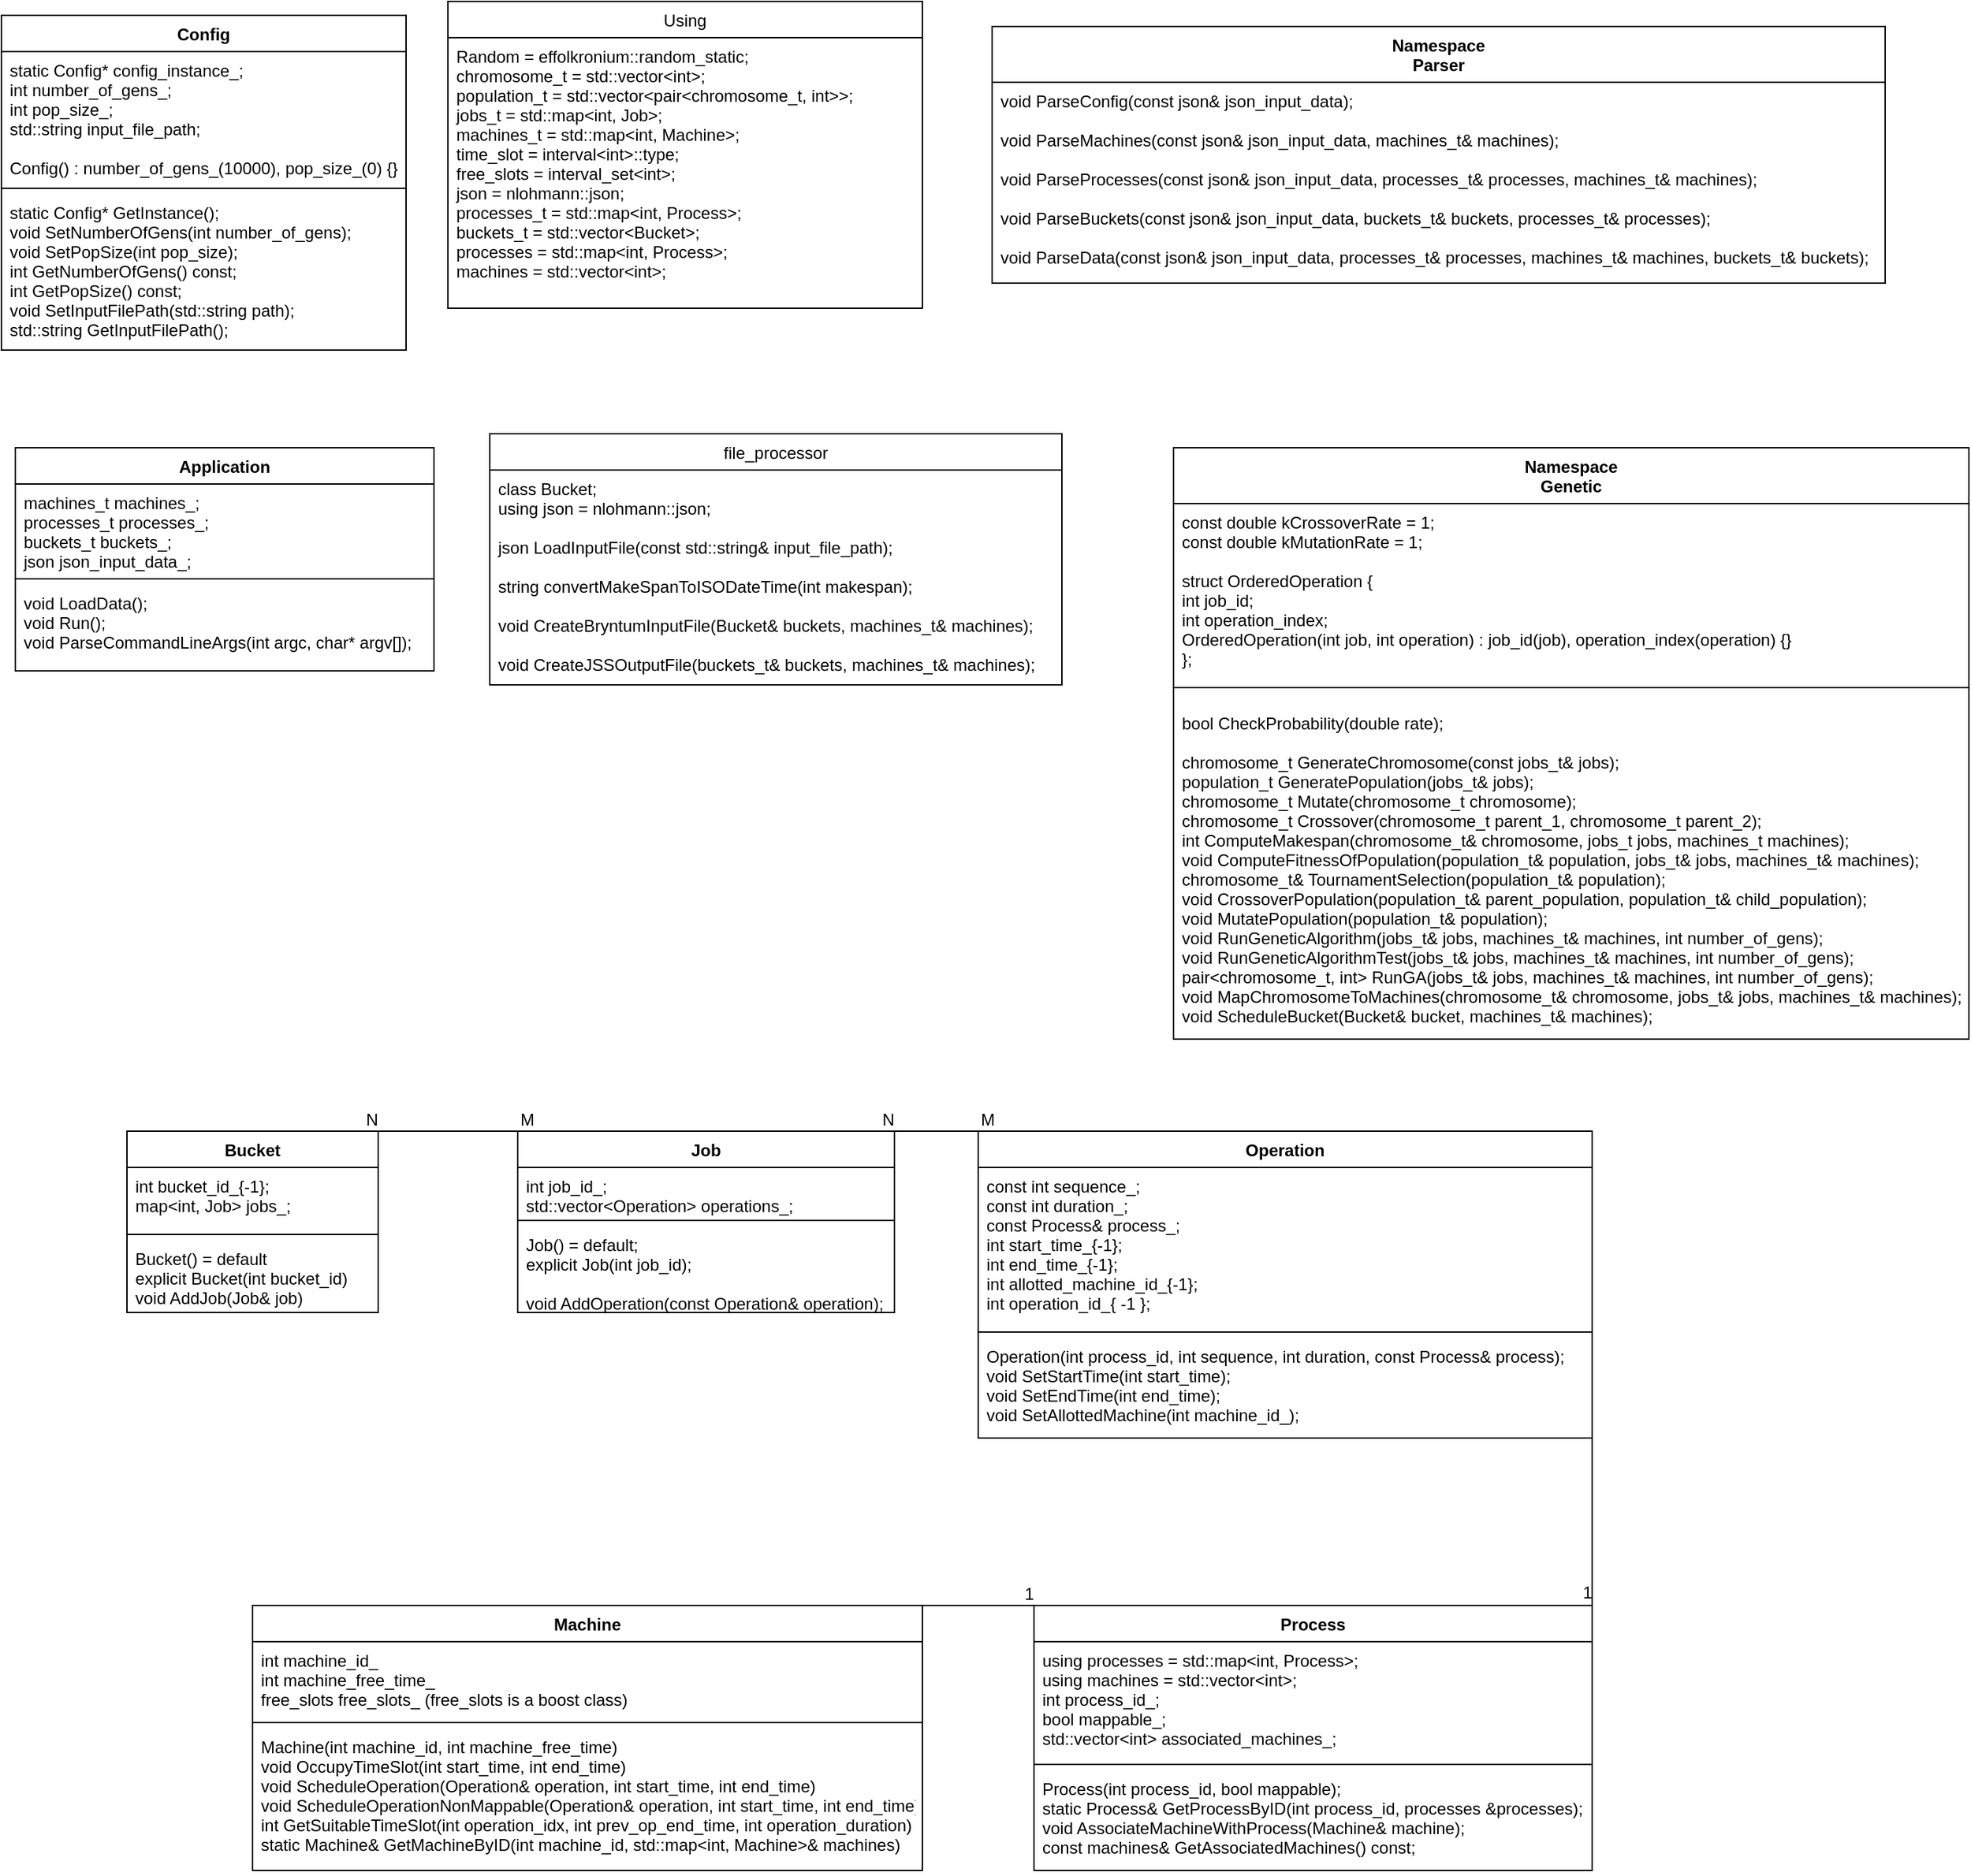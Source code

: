 <mxfile version="20.2.7" type="github">
  <diagram name="Page-1" id="b5b7bab2-c9e2-2cf4-8b2a-24fd1a2a6d21">
    <mxGraphModel dx="2480" dy="1394" grid="1" gridSize="10" guides="1" tooltips="1" connect="1" arrows="1" fold="1" page="1" pageScale="1" pageWidth="3300" pageHeight="4681" background="none" math="0" shadow="0">
      <root>
        <mxCell id="0" />
        <mxCell id="1" parent="0" />
        <mxCell id="xL0LI_DuVyFmDKx2Fw36-1" value="Machine&#xa;" style="swimlane;fontStyle=1;align=center;verticalAlign=top;childLayout=stackLayout;horizontal=1;startSize=26;horizontalStack=0;resizeParent=1;resizeParentMax=0;resizeLast=0;collapsible=1;marginBottom=0;" parent="1" vertex="1">
          <mxGeometry x="250" y="1150" width="480" height="190" as="geometry" />
        </mxCell>
        <mxCell id="xL0LI_DuVyFmDKx2Fw36-2" value="int machine_id_&#xa; int machine_free_time_&#xa; free_slots free_slots_ (free_slots is a boost class)" style="text;strokeColor=none;fillColor=none;align=left;verticalAlign=top;spacingLeft=4;spacingRight=4;overflow=hidden;rotatable=0;points=[[0,0.5],[1,0.5]];portConstraint=eastwest;" parent="xL0LI_DuVyFmDKx2Fw36-1" vertex="1">
          <mxGeometry y="26" width="480" height="54" as="geometry" />
        </mxCell>
        <mxCell id="xL0LI_DuVyFmDKx2Fw36-3" value="" style="line;strokeWidth=1;fillColor=none;align=left;verticalAlign=middle;spacingTop=-1;spacingLeft=3;spacingRight=3;rotatable=0;labelPosition=right;points=[];portConstraint=eastwest;" parent="xL0LI_DuVyFmDKx2Fw36-1" vertex="1">
          <mxGeometry y="80" width="480" height="8" as="geometry" />
        </mxCell>
        <mxCell id="xL0LI_DuVyFmDKx2Fw36-4" value="Machine(int machine_id, int machine_free_time)&#xa; void OccupyTimeSlot(int start_time, int end_time)&#xa; void ScheduleOperation(Operation&amp; operation, int start_time, int end_time)&#xa; void ScheduleOperationNonMappable(Operation&amp; operation, int start_time, int end_time)&#xa; int GetSuitableTimeSlot(int operation_idx, int prev_op_end_time, int operation_duration)&#xa; static Machine&amp; GetMachineByID(int machine_id, std::map&lt;int, Machine&gt;&amp; machines)" style="text;strokeColor=none;fillColor=none;align=left;verticalAlign=top;spacingLeft=4;spacingRight=4;overflow=hidden;rotatable=0;points=[[0,0.5],[1,0.5]];portConstraint=eastwest;" parent="xL0LI_DuVyFmDKx2Fw36-1" vertex="1">
          <mxGeometry y="88" width="480" height="102" as="geometry" />
        </mxCell>
        <mxCell id="xL0LI_DuVyFmDKx2Fw36-5" value="Operation" style="swimlane;fontStyle=1;align=center;verticalAlign=top;childLayout=stackLayout;horizontal=1;startSize=26;horizontalStack=0;resizeParent=1;resizeParentMax=0;resizeLast=0;collapsible=1;marginBottom=0;" parent="1" vertex="1">
          <mxGeometry x="770" y="810" width="440" height="220" as="geometry" />
        </mxCell>
        <mxCell id="xL0LI_DuVyFmDKx2Fw36-6" value="const int sequence_;&#xa; const int duration_;&#xa; const Process&amp; process_;&#xa; int start_time_{-1};&#xa; int end_time_{-1};&#xa; int allotted_machine_id_{-1};&#xa; int operation_id_{ -1 };" style="text;strokeColor=none;fillColor=none;align=left;verticalAlign=top;spacingLeft=4;spacingRight=4;overflow=hidden;rotatable=0;points=[[0,0.5],[1,0.5]];portConstraint=eastwest;" parent="xL0LI_DuVyFmDKx2Fw36-5" vertex="1">
          <mxGeometry y="26" width="440" height="114" as="geometry" />
        </mxCell>
        <mxCell id="xL0LI_DuVyFmDKx2Fw36-7" value="" style="line;strokeWidth=1;fillColor=none;align=left;verticalAlign=middle;spacingTop=-1;spacingLeft=3;spacingRight=3;rotatable=0;labelPosition=right;points=[];portConstraint=eastwest;" parent="xL0LI_DuVyFmDKx2Fw36-5" vertex="1">
          <mxGeometry y="140" width="440" height="8" as="geometry" />
        </mxCell>
        <mxCell id="xL0LI_DuVyFmDKx2Fw36-8" value="Operation(int process_id, int sequence, int duration, const Process&amp; process);&#xa; void SetStartTime(int start_time);&#xa; void SetEndTime(int end_time);&#xa; void SetAllottedMachine(int machine_id_);" style="text;strokeColor=none;fillColor=none;align=left;verticalAlign=top;spacingLeft=4;spacingRight=4;overflow=hidden;rotatable=0;points=[[0,0.5],[1,0.5]];portConstraint=eastwest;" parent="xL0LI_DuVyFmDKx2Fw36-5" vertex="1">
          <mxGeometry y="148" width="440" height="72" as="geometry" />
        </mxCell>
        <mxCell id="xL0LI_DuVyFmDKx2Fw36-10" value="Bucket" style="swimlane;fontStyle=1;align=center;verticalAlign=top;childLayout=stackLayout;horizontal=1;startSize=26;horizontalStack=0;resizeParent=1;resizeParentMax=0;resizeLast=0;collapsible=1;marginBottom=0;" parent="1" vertex="1">
          <mxGeometry x="160" y="810" width="180" height="130" as="geometry" />
        </mxCell>
        <mxCell id="xL0LI_DuVyFmDKx2Fw36-11" value="int bucket_id_{-1};&#xa; map&lt;int, Job&gt; jobs_;" style="text;strokeColor=none;fillColor=none;align=left;verticalAlign=top;spacingLeft=4;spacingRight=4;overflow=hidden;rotatable=0;points=[[0,0.5],[1,0.5]];portConstraint=eastwest;" parent="xL0LI_DuVyFmDKx2Fw36-10" vertex="1">
          <mxGeometry y="26" width="180" height="44" as="geometry" />
        </mxCell>
        <mxCell id="xL0LI_DuVyFmDKx2Fw36-12" value="" style="line;strokeWidth=1;fillColor=none;align=left;verticalAlign=middle;spacingTop=-1;spacingLeft=3;spacingRight=3;rotatable=0;labelPosition=right;points=[];portConstraint=eastwest;" parent="xL0LI_DuVyFmDKx2Fw36-10" vertex="1">
          <mxGeometry y="70" width="180" height="8" as="geometry" />
        </mxCell>
        <mxCell id="xL0LI_DuVyFmDKx2Fw36-13" value="Bucket() = default&#xa; explicit Bucket(int bucket_id)&#xa; void AddJob(Job&amp; job)" style="text;strokeColor=none;fillColor=none;align=left;verticalAlign=top;spacingLeft=4;spacingRight=4;overflow=hidden;rotatable=0;points=[[0,0.5],[1,0.5]];portConstraint=eastwest;" parent="xL0LI_DuVyFmDKx2Fw36-10" vertex="1">
          <mxGeometry y="78" width="180" height="52" as="geometry" />
        </mxCell>
        <mxCell id="8Wn9Af_72iYiqqPnA7Zo-1" value="Using" style="swimlane;fontStyle=0;childLayout=stackLayout;horizontal=1;startSize=26;fillColor=none;horizontalStack=0;resizeParent=1;resizeParentMax=0;resizeLast=0;collapsible=1;marginBottom=0;" parent="1" vertex="1">
          <mxGeometry x="390" width="340" height="220" as="geometry" />
        </mxCell>
        <mxCell id="8Wn9Af_72iYiqqPnA7Zo-2" value="Random = effolkronium::random_static;&#xa;chromosome_t = std::vector&lt;int&gt;;&#xa;population_t = std::vector&lt;pair&lt;chromosome_t, int&gt;&gt;;&#xa;jobs_t = std::map&lt;int, Job&gt;;&#xa;machines_t = std::map&lt;int, Machine&gt;;&#xa;time_slot = interval&lt;int&gt;::type;&#xa;free_slots = interval_set&lt;int&gt;;&#xa;json = nlohmann::json;&#xa;processes_t = std::map&lt;int, Process&gt;;&#xa;buckets_t = std::vector&lt;Bucket&gt;;&#xa;processes = std::map&lt;int, Process&gt;;&#xa;machines = std::vector&lt;int&gt;;" style="text;strokeColor=none;fillColor=none;align=left;verticalAlign=top;spacingLeft=4;spacingRight=4;overflow=hidden;rotatable=0;points=[[0,0.5],[1,0.5]];portConstraint=eastwest;" parent="8Wn9Af_72iYiqqPnA7Zo-1" vertex="1">
          <mxGeometry y="26" width="340" height="194" as="geometry" />
        </mxCell>
        <mxCell id="8Wn9Af_72iYiqqPnA7Zo-6" value="Process" style="swimlane;fontStyle=1;align=center;verticalAlign=top;childLayout=stackLayout;horizontal=1;startSize=26;horizontalStack=0;resizeParent=1;resizeParentMax=0;resizeLast=0;collapsible=1;marginBottom=0;" parent="1" vertex="1">
          <mxGeometry x="810" y="1150" width="400" height="190" as="geometry" />
        </mxCell>
        <mxCell id="8Wn9Af_72iYiqqPnA7Zo-7" value="using processes = std::map&lt;int, Process&gt;;&#xa; using machines = std::vector&lt;int&gt;;&#xa;int process_id_;&#xa; bool mappable_;&#xa; std::vector&lt;int&gt; associated_machines_;" style="text;strokeColor=none;fillColor=none;align=left;verticalAlign=top;spacingLeft=4;spacingRight=4;overflow=hidden;rotatable=0;points=[[0,0.5],[1,0.5]];portConstraint=eastwest;" parent="8Wn9Af_72iYiqqPnA7Zo-6" vertex="1">
          <mxGeometry y="26" width="400" height="84" as="geometry" />
        </mxCell>
        <mxCell id="8Wn9Af_72iYiqqPnA7Zo-8" value="" style="line;strokeWidth=1;fillColor=none;align=left;verticalAlign=middle;spacingTop=-1;spacingLeft=3;spacingRight=3;rotatable=0;labelPosition=right;points=[];portConstraint=eastwest;" parent="8Wn9Af_72iYiqqPnA7Zo-6" vertex="1">
          <mxGeometry y="110" width="400" height="8" as="geometry" />
        </mxCell>
        <mxCell id="8Wn9Af_72iYiqqPnA7Zo-9" value="Process(int process_id, bool mappable);&#xa; static Process&amp; GetProcessByID(int process_id, processes &amp;processes);&#xa; void AssociateMachineWithProcess(Machine&amp; machine);&#xa; const machines&amp; GetAssociatedMachines() const;" style="text;strokeColor=none;fillColor=none;align=left;verticalAlign=top;spacingLeft=4;spacingRight=4;overflow=hidden;rotatable=0;points=[[0,0.5],[1,0.5]];portConstraint=eastwest;" parent="8Wn9Af_72iYiqqPnA7Zo-6" vertex="1">
          <mxGeometry y="118" width="400" height="72" as="geometry" />
        </mxCell>
        <mxCell id="8Wn9Af_72iYiqqPnA7Zo-14" value="Job" style="swimlane;fontStyle=1;align=center;verticalAlign=top;childLayout=stackLayout;horizontal=1;startSize=26;horizontalStack=0;resizeParent=1;resizeParentMax=0;resizeLast=0;collapsible=1;marginBottom=0;" parent="1" vertex="1">
          <mxGeometry x="440" y="810" width="270" height="130" as="geometry" />
        </mxCell>
        <mxCell id="8Wn9Af_72iYiqqPnA7Zo-15" value="int job_id_;&#xa; std::vector&lt;Operation&gt; operations_;" style="text;strokeColor=none;fillColor=none;align=left;verticalAlign=top;spacingLeft=4;spacingRight=4;overflow=hidden;rotatable=0;points=[[0,0.5],[1,0.5]];portConstraint=eastwest;" parent="8Wn9Af_72iYiqqPnA7Zo-14" vertex="1">
          <mxGeometry y="26" width="270" height="34" as="geometry" />
        </mxCell>
        <mxCell id="8Wn9Af_72iYiqqPnA7Zo-16" value="" style="line;strokeWidth=1;fillColor=none;align=left;verticalAlign=middle;spacingTop=-1;spacingLeft=3;spacingRight=3;rotatable=0;labelPosition=right;points=[];portConstraint=eastwest;" parent="8Wn9Af_72iYiqqPnA7Zo-14" vertex="1">
          <mxGeometry y="60" width="270" height="8" as="geometry" />
        </mxCell>
        <mxCell id="8Wn9Af_72iYiqqPnA7Zo-17" value="Job() = default;&#xa; explicit Job(int job_id);&#xa;&#xa; void AddOperation(const Operation&amp; operation);" style="text;strokeColor=none;fillColor=none;align=left;verticalAlign=top;spacingLeft=4;spacingRight=4;overflow=hidden;rotatable=0;points=[[0,0.5],[1,0.5]];portConstraint=eastwest;" parent="8Wn9Af_72iYiqqPnA7Zo-14" vertex="1">
          <mxGeometry y="68" width="270" height="62" as="geometry" />
        </mxCell>
        <mxCell id="8Wn9Af_72iYiqqPnA7Zo-18" value="Application" style="swimlane;fontStyle=1;align=center;verticalAlign=top;childLayout=stackLayout;horizontal=1;startSize=26;horizontalStack=0;resizeParent=1;resizeParentMax=0;resizeLast=0;collapsible=1;marginBottom=0;" parent="1" vertex="1">
          <mxGeometry x="80" y="320" width="300" height="160" as="geometry" />
        </mxCell>
        <mxCell id="8Wn9Af_72iYiqqPnA7Zo-19" value="machines_t machines_;&#xa; processes_t processes_;&#xa; buckets_t buckets_;&#xa; json json_input_data_;" style="text;strokeColor=none;fillColor=none;align=left;verticalAlign=top;spacingLeft=4;spacingRight=4;overflow=hidden;rotatable=0;points=[[0,0.5],[1,0.5]];portConstraint=eastwest;" parent="8Wn9Af_72iYiqqPnA7Zo-18" vertex="1">
          <mxGeometry y="26" width="300" height="64" as="geometry" />
        </mxCell>
        <mxCell id="8Wn9Af_72iYiqqPnA7Zo-20" value="" style="line;strokeWidth=1;fillColor=none;align=left;verticalAlign=middle;spacingTop=-1;spacingLeft=3;spacingRight=3;rotatable=0;labelPosition=right;points=[];portConstraint=eastwest;" parent="8Wn9Af_72iYiqqPnA7Zo-18" vertex="1">
          <mxGeometry y="90" width="300" height="8" as="geometry" />
        </mxCell>
        <mxCell id="8Wn9Af_72iYiqqPnA7Zo-21" value="void LoadData();&#xa;void Run();&#xa;void ParseCommandLineArgs(int argc, char* argv[]);" style="text;strokeColor=none;fillColor=none;align=left;verticalAlign=top;spacingLeft=4;spacingRight=4;overflow=hidden;rotatable=0;points=[[0,0.5],[1,0.5]];portConstraint=eastwest;" parent="8Wn9Af_72iYiqqPnA7Zo-18" vertex="1">
          <mxGeometry y="98" width="300" height="62" as="geometry" />
        </mxCell>
        <mxCell id="8Wn9Af_72iYiqqPnA7Zo-22" value="Config" style="swimlane;fontStyle=1;align=center;verticalAlign=top;childLayout=stackLayout;horizontal=1;startSize=26;horizontalStack=0;resizeParent=1;resizeParentMax=0;resizeLast=0;collapsible=1;marginBottom=0;" parent="1" vertex="1">
          <mxGeometry x="70" y="10" width="290" height="240" as="geometry" />
        </mxCell>
        <mxCell id="8Wn9Af_72iYiqqPnA7Zo-23" value="static Config* config_instance_;&#xa; int number_of_gens_;&#xa; int pop_size_;&#xa; std::string input_file_path;&#xa;&#xa; Config() : number_of_gens_(10000), pop_size_(0) {}" style="text;strokeColor=none;fillColor=none;align=left;verticalAlign=top;spacingLeft=4;spacingRight=4;overflow=hidden;rotatable=0;points=[[0,0.5],[1,0.5]];portConstraint=eastwest;" parent="8Wn9Af_72iYiqqPnA7Zo-22" vertex="1">
          <mxGeometry y="26" width="290" height="94" as="geometry" />
        </mxCell>
        <mxCell id="8Wn9Af_72iYiqqPnA7Zo-24" value="" style="line;strokeWidth=1;fillColor=none;align=left;verticalAlign=middle;spacingTop=-1;spacingLeft=3;spacingRight=3;rotatable=0;labelPosition=right;points=[];portConstraint=eastwest;" parent="8Wn9Af_72iYiqqPnA7Zo-22" vertex="1">
          <mxGeometry y="120" width="290" height="8" as="geometry" />
        </mxCell>
        <mxCell id="8Wn9Af_72iYiqqPnA7Zo-25" value="static Config* GetInstance();&#xa; void SetNumberOfGens(int number_of_gens);&#xa; void SetPopSize(int pop_size);&#xa; int GetNumberOfGens() const;&#xa; int GetPopSize() const;&#xa; void SetInputFilePath(std::string path);&#xa; std::string GetInputFilePath();" style="text;strokeColor=none;fillColor=none;align=left;verticalAlign=top;spacingLeft=4;spacingRight=4;overflow=hidden;rotatable=0;points=[[0,0.5],[1,0.5]];portConstraint=eastwest;" parent="8Wn9Af_72iYiqqPnA7Zo-22" vertex="1">
          <mxGeometry y="128" width="290" height="112" as="geometry" />
        </mxCell>
        <mxCell id="8Wn9Af_72iYiqqPnA7Zo-26" value="file_processor" style="swimlane;fontStyle=0;childLayout=stackLayout;horizontal=1;startSize=26;fillColor=none;horizontalStack=0;resizeParent=1;resizeParentMax=0;resizeLast=0;collapsible=1;marginBottom=0;" parent="1" vertex="1">
          <mxGeometry x="420" y="310" width="410" height="180" as="geometry" />
        </mxCell>
        <mxCell id="8Wn9Af_72iYiqqPnA7Zo-27" value="class Bucket;&#xa;using json = nlohmann::json;&#xa;&#xa;json LoadInputFile(const std::string&amp; input_file_path);&#xa;&#xa;string convertMakeSpanToISODateTime(int makespan);&#xa;&#xa;void CreateBryntumInputFile(Bucket&amp; buckets, machines_t&amp; machines);&#xa;&#xa;void CreateJSSOutputFile(buckets_t&amp; buckets, machines_t&amp; machines);" style="text;strokeColor=none;fillColor=none;align=left;verticalAlign=top;spacingLeft=4;spacingRight=4;overflow=hidden;rotatable=0;points=[[0,0.5],[1,0.5]];portConstraint=eastwest;" parent="8Wn9Af_72iYiqqPnA7Zo-26" vertex="1">
          <mxGeometry y="26" width="410" height="154" as="geometry" />
        </mxCell>
        <mxCell id="8Wn9Af_72iYiqqPnA7Zo-30" value="Namespace&#xa;Genetic" style="swimlane;fontStyle=1;align=center;verticalAlign=top;childLayout=stackLayout;horizontal=1;startSize=40;horizontalStack=0;resizeParent=1;resizeParentMax=0;resizeLast=0;collapsible=1;marginBottom=0;" parent="1" vertex="1">
          <mxGeometry x="910" y="320" width="570" height="424" as="geometry" />
        </mxCell>
        <mxCell id="8Wn9Af_72iYiqqPnA7Zo-31" value="const double kCrossoverRate = 1;&#xa; const double kMutationRate = 1;&#xa;&#xa; struct OrderedOperation {&#xa;  int job_id;&#xa;  int operation_index;&#xa;  OrderedOperation(int job, int operation) : job_id(job), operation_index(operation) {}&#xa; };" style="text;strokeColor=none;fillColor=none;align=left;verticalAlign=top;spacingLeft=4;spacingRight=4;overflow=hidden;rotatable=0;points=[[0,0.5],[1,0.5]];portConstraint=eastwest;" parent="8Wn9Af_72iYiqqPnA7Zo-30" vertex="1">
          <mxGeometry y="40" width="570" height="120" as="geometry" />
        </mxCell>
        <mxCell id="8Wn9Af_72iYiqqPnA7Zo-32" value="" style="line;strokeWidth=1;fillColor=none;align=left;verticalAlign=middle;spacingTop=-1;spacingLeft=3;spacingRight=3;rotatable=0;labelPosition=right;points=[];portConstraint=eastwest;" parent="8Wn9Af_72iYiqqPnA7Zo-30" vertex="1">
          <mxGeometry y="160" width="570" height="24" as="geometry" />
        </mxCell>
        <mxCell id="8Wn9Af_72iYiqqPnA7Zo-33" value="bool CheckProbability(double rate);&#xa;&#xa; chromosome_t GenerateChromosome(const jobs_t&amp; jobs);&#xa;population_t GeneratePopulation(jobs_t&amp; jobs);&#xa; chromosome_t Mutate(chromosome_t chromosome);&#xa; chromosome_t Crossover(chromosome_t parent_1, chromosome_t parent_2);&#xa; int ComputeMakespan(chromosome_t&amp; chromosome, jobs_t jobs, machines_t machines);&#xa; void ComputeFitnessOfPopulation(population_t&amp; population, jobs_t&amp; jobs, machines_t&amp; machines);&#xa;chromosome_t&amp; TournamentSelection(population_t&amp; population);&#xa; void CrossoverPopulation(population_t&amp; parent_population, population_t&amp; child_population);&#xa; void MutatePopulation(population_t&amp; population);&#xa; void RunGeneticAlgorithm(jobs_t&amp; jobs, machines_t&amp; machines, int number_of_gens);&#xa; void RunGeneticAlgorithmTest(jobs_t&amp; jobs, machines_t&amp; machines, int number_of_gens);&#xa; pair&lt;chromosome_t, int&gt; RunGA(jobs_t&amp; jobs, machines_t&amp; machines, int number_of_gens);&#xa; void MapChromosomeToMachines(chromosome_t&amp; chromosome, jobs_t&amp; jobs, machines_t&amp; machines);&#xa; void ScheduleBucket(Bucket&amp; bucket, machines_t&amp; machines);" style="text;strokeColor=none;fillColor=none;align=left;verticalAlign=top;spacingLeft=4;spacingRight=4;overflow=hidden;rotatable=0;points=[[0,0.5],[1,0.5]];portConstraint=eastwest;" parent="8Wn9Af_72iYiqqPnA7Zo-30" vertex="1">
          <mxGeometry y="184" width="570" height="240" as="geometry" />
        </mxCell>
        <mxCell id="8Wn9Af_72iYiqqPnA7Zo-34" value="Namespace&#xa;Parser" style="swimlane;fontStyle=1;align=center;verticalAlign=top;childLayout=stackLayout;horizontal=1;startSize=40;horizontalStack=0;resizeParent=1;resizeParentMax=0;resizeLast=0;collapsible=1;marginBottom=0;" parent="1" vertex="1">
          <mxGeometry x="780" y="18" width="640" height="184" as="geometry" />
        </mxCell>
        <mxCell id="8Wn9Af_72iYiqqPnA7Zo-37" value="void ParseConfig(const json&amp; json_input_data);&#xa;&#xa; void ParseMachines(const json&amp; json_input_data, machines_t&amp; machines);&#xa;&#xa; void ParseProcesses(const json&amp; json_input_data, processes_t&amp; processes, machines_t&amp; machines);&#xa;&#xa; void ParseBuckets(const json&amp; json_input_data, buckets_t&amp; buckets, processes_t&amp; processes);&#xa;&#xa; void ParseData(const json&amp; json_input_data, processes_t&amp; processes, machines_t&amp; machines, buckets_t&amp; buckets);" style="text;strokeColor=none;fillColor=none;align=left;verticalAlign=top;spacingLeft=4;spacingRight=4;overflow=hidden;rotatable=0;points=[[0,0.5],[1,0.5]];portConstraint=eastwest;" parent="8Wn9Af_72iYiqqPnA7Zo-34" vertex="1">
          <mxGeometry y="40" width="640" height="144" as="geometry" />
        </mxCell>
        <mxCell id="oIzOhugc7nF5OuY4yiPl-7" value="" style="endArrow=none;html=1;rounded=0;exitX=1;exitY=0;exitDx=0;exitDy=0;entryX=0;entryY=0;entryDx=0;entryDy=0;" edge="1" parent="1" source="xL0LI_DuVyFmDKx2Fw36-1" target="8Wn9Af_72iYiqqPnA7Zo-6">
          <mxGeometry relative="1" as="geometry">
            <mxPoint x="700" y="1210" as="sourcePoint" />
            <mxPoint x="860" y="1210" as="targetPoint" />
          </mxGeometry>
        </mxCell>
        <mxCell id="oIzOhugc7nF5OuY4yiPl-8" value="1" style="resizable=0;html=1;align=right;verticalAlign=bottom;" connectable="0" vertex="1" parent="oIzOhugc7nF5OuY4yiPl-7">
          <mxGeometry x="1" relative="1" as="geometry" />
        </mxCell>
        <mxCell id="oIzOhugc7nF5OuY4yiPl-9" value="" style="endArrow=none;html=1;rounded=0;entryX=1;entryY=0;entryDx=0;entryDy=0;exitX=0;exitY=0;exitDx=0;exitDy=0;" edge="1" parent="1" source="xL0LI_DuVyFmDKx2Fw36-5" target="8Wn9Af_72iYiqqPnA7Zo-14">
          <mxGeometry relative="1" as="geometry">
            <mxPoint x="700" y="920" as="sourcePoint" />
            <mxPoint x="860" y="920" as="targetPoint" />
          </mxGeometry>
        </mxCell>
        <mxCell id="oIzOhugc7nF5OuY4yiPl-10" value="M" style="resizable=0;html=1;align=left;verticalAlign=bottom;" connectable="0" vertex="1" parent="oIzOhugc7nF5OuY4yiPl-9">
          <mxGeometry x="-1" relative="1" as="geometry" />
        </mxCell>
        <mxCell id="oIzOhugc7nF5OuY4yiPl-11" value="N" style="resizable=0;html=1;align=right;verticalAlign=bottom;" connectable="0" vertex="1" parent="oIzOhugc7nF5OuY4yiPl-9">
          <mxGeometry x="1" relative="1" as="geometry" />
        </mxCell>
        <mxCell id="oIzOhugc7nF5OuY4yiPl-12" value="" style="endArrow=none;html=1;rounded=0;exitX=0;exitY=0;exitDx=0;exitDy=0;entryX=1;entryY=0;entryDx=0;entryDy=0;" edge="1" parent="1" source="8Wn9Af_72iYiqqPnA7Zo-14" target="xL0LI_DuVyFmDKx2Fw36-10">
          <mxGeometry relative="1" as="geometry">
            <mxPoint x="700" y="920" as="sourcePoint" />
            <mxPoint x="860" y="920" as="targetPoint" />
          </mxGeometry>
        </mxCell>
        <mxCell id="oIzOhugc7nF5OuY4yiPl-13" value="M" style="resizable=0;html=1;align=left;verticalAlign=bottom;" connectable="0" vertex="1" parent="oIzOhugc7nF5OuY4yiPl-12">
          <mxGeometry x="-1" relative="1" as="geometry" />
        </mxCell>
        <mxCell id="oIzOhugc7nF5OuY4yiPl-14" value="N" style="resizable=0;html=1;align=right;verticalAlign=bottom;" connectable="0" vertex="1" parent="oIzOhugc7nF5OuY4yiPl-12">
          <mxGeometry x="1" relative="1" as="geometry" />
        </mxCell>
        <mxCell id="oIzOhugc7nF5OuY4yiPl-15" value="" style="endArrow=none;html=1;rounded=0;exitX=1;exitY=0.861;exitDx=0;exitDy=0;exitPerimeter=0;entryX=1;entryY=0;entryDx=0;entryDy=0;" edge="1" parent="1" source="xL0LI_DuVyFmDKx2Fw36-8" target="8Wn9Af_72iYiqqPnA7Zo-6">
          <mxGeometry relative="1" as="geometry">
            <mxPoint x="700" y="1150" as="sourcePoint" />
            <mxPoint x="860" y="1150" as="targetPoint" />
          </mxGeometry>
        </mxCell>
        <mxCell id="oIzOhugc7nF5OuY4yiPl-16" value="1" style="resizable=0;html=1;align=right;verticalAlign=bottom;" connectable="0" vertex="1" parent="oIzOhugc7nF5OuY4yiPl-15">
          <mxGeometry x="1" relative="1" as="geometry" />
        </mxCell>
      </root>
    </mxGraphModel>
  </diagram>
</mxfile>
